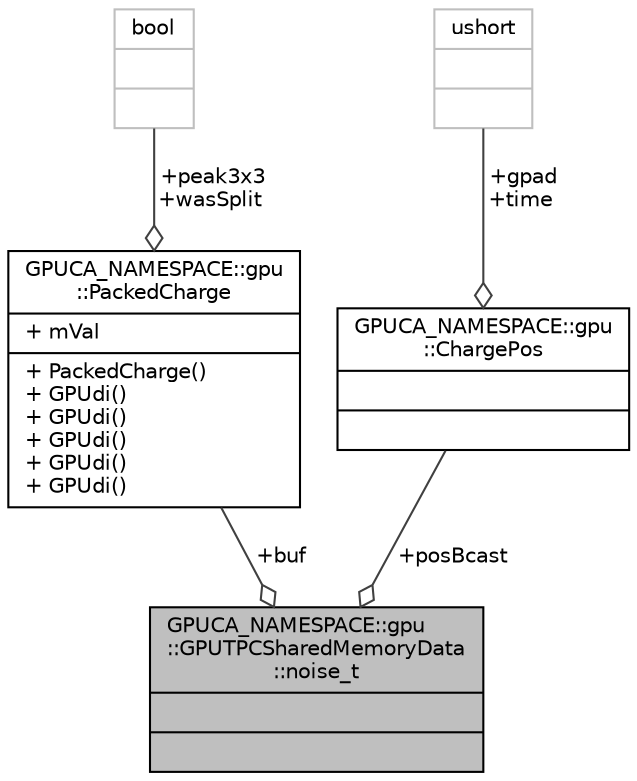 digraph "GPUCA_NAMESPACE::gpu::GPUTPCSharedMemoryData::noise_t"
{
 // INTERACTIVE_SVG=YES
  bgcolor="transparent";
  edge [fontname="Helvetica",fontsize="10",labelfontname="Helvetica",labelfontsize="10"];
  node [fontname="Helvetica",fontsize="10",shape=record];
  Node1 [label="{GPUCA_NAMESPACE::gpu\l::GPUTPCSharedMemoryData\l::noise_t\n||}",height=0.2,width=0.4,color="black", fillcolor="grey75", style="filled", fontcolor="black"];
  Node2 -> Node1 [color="grey25",fontsize="10",style="solid",label=" +buf" ,arrowhead="odiamond",fontname="Helvetica"];
  Node2 [label="{GPUCA_NAMESPACE::gpu\l::PackedCharge\n|+ mVal\l|+ PackedCharge()\l+ GPUdi()\l+ GPUdi()\l+ GPUdi()\l+ GPUdi()\l+ GPUdi()\l}",height=0.2,width=0.4,color="black",URL="$da/dca/classGPUCA__NAMESPACE_1_1gpu_1_1PackedCharge.html"];
  Node3 -> Node2 [color="grey25",fontsize="10",style="solid",label=" +peak3x3\n+wasSplit" ,arrowhead="odiamond",fontname="Helvetica"];
  Node3 [label="{bool\n||}",height=0.2,width=0.4,color="grey75"];
  Node4 -> Node1 [color="grey25",fontsize="10",style="solid",label=" +posBcast" ,arrowhead="odiamond",fontname="Helvetica"];
  Node4 [label="{GPUCA_NAMESPACE::gpu\l::ChargePos\n||}",height=0.2,width=0.4,color="black",URL="$dd/d68/structGPUCA__NAMESPACE_1_1gpu_1_1ChargePos.html"];
  Node5 -> Node4 [color="grey25",fontsize="10",style="solid",label=" +gpad\n+time" ,arrowhead="odiamond",fontname="Helvetica"];
  Node5 [label="{ushort\n||}",height=0.2,width=0.4,color="grey75"];
}

